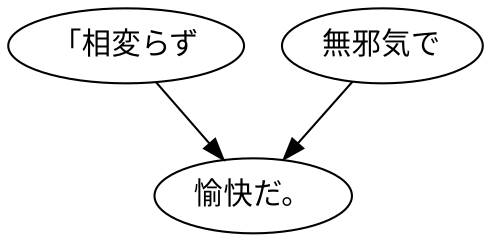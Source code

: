 digraph graph2641 {
	node0 [label="「相変らず"];
	node1 [label="無邪気で"];
	node2 [label="愉快だ。"];
	node0 -> node2;
	node1 -> node2;
}
